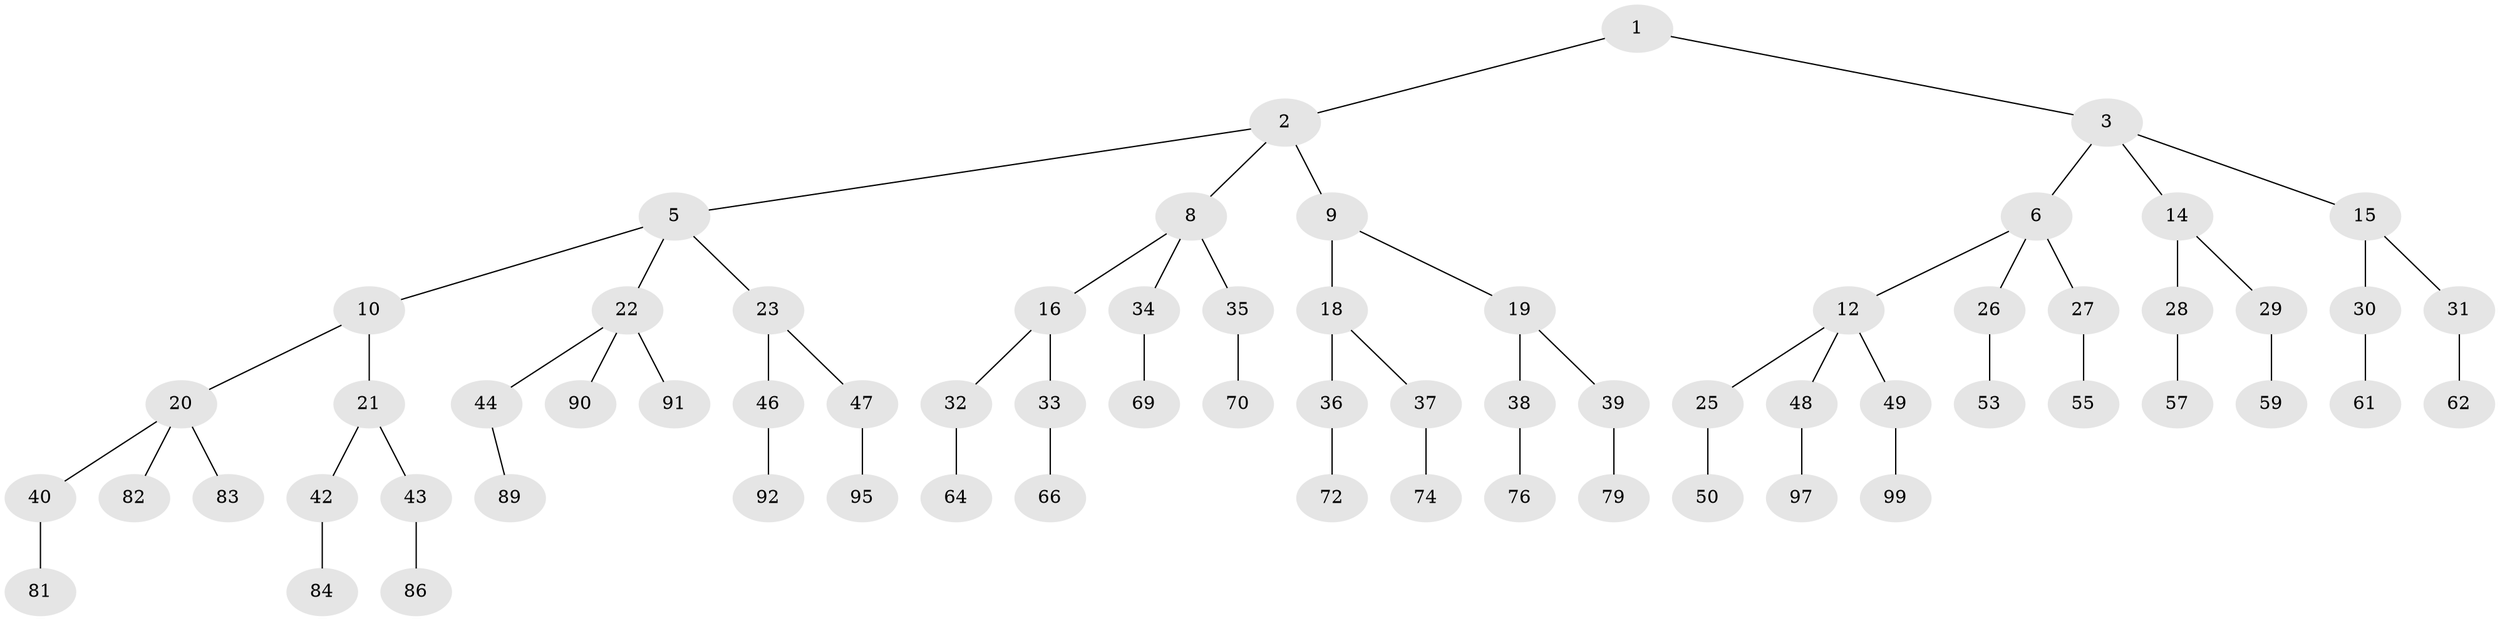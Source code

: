 // original degree distribution, {2: 0.02, 3: 0.48, 1: 0.5}
// Generated by graph-tools (version 1.1) at 2025/11/02/21/25 10:11:10]
// undirected, 68 vertices, 67 edges
graph export_dot {
graph [start="1"]
  node [color=gray90,style=filled];
  1;
  2 [latent=1,super="+4"];
  3 [latent=1,super="+7"];
  5 [latent=0.5,super="+11"];
  6 [latent=0.5,super="+13"];
  8 [latent=0.333333,super="+17"];
  9 [latent=0.333333];
  10 [latent=0.333333];
  12 [latent=0.333333,super="+24"];
  14 [latent=0.333333];
  15 [latent=0.333333];
  16 [latent=0.25];
  18 [latent=0.25];
  19 [latent=0.25];
  20 [latent=0.25,super="+41"];
  21 [latent=0.25];
  22 [latent=0.25,super="+45"];
  23 [latent=0.25];
  25 [latent=0.25,super="+51"];
  26 [latent=0.25,super="+52"];
  27 [latent=0.25,super="+54"];
  28 [latent=0.25,super="+56"];
  29 [latent=0.25,super="+58"];
  30 [latent=0.25,super="+60"];
  31 [latent=0.25,super="+63"];
  32 [latent=0.2,super="+65"];
  33 [latent=0.2,super="+67"];
  34 [latent=0.2,super="+68"];
  35 [latent=0.2,super="+71"];
  36 [latent=0.2,super="+73"];
  37 [latent=0.2,super="+75"];
  38 [latent=0.2,super="+77"];
  39 [latent=0.2,super="+78"];
  40 [latent=0.2,super="+80"];
  42 [latent=0.2,super="+85"];
  43 [latent=0.2,super="+87"];
  44 [latent=0.2,super="+88"];
  46 [latent=0.2,super="+93"];
  47 [latent=0.2,super="+94"];
  48 [latent=0.2,super="+96"];
  49 [latent=0.2,super="+98"];
  50 [latent=0.2,super="+100"];
  53 [latent=0.2];
  55 [latent=0.2];
  57 [latent=0.2];
  59 [latent=0.2];
  61 [latent=0.2];
  62 [latent=0.2];
  64 [latent=0.166667];
  66 [latent=0.166667];
  69 [latent=0.166667];
  70 [latent=0.166667];
  72 [latent=0.166667];
  74 [latent=0.166667];
  76 [latent=0.166667];
  79 [latent=0.166667];
  81 [latent=0.166667];
  82 [latent=0.166667];
  83 [latent=0.166667];
  84 [latent=0.166667];
  86 [latent=0.166667];
  89 [latent=0.166667];
  90 [latent=0.166667];
  91 [latent=0.166667];
  92 [latent=0.166667];
  95 [latent=0.166667];
  97 [latent=0.166667];
  99 [latent=0.166667];
  1 -- 2;
  1 -- 3;
  2 -- 5;
  2 -- 8;
  2 -- 9;
  3 -- 6;
  3 -- 14;
  3 -- 15;
  5 -- 10;
  5 -- 22;
  5 -- 23;
  6 -- 12;
  6 -- 26;
  6 -- 27;
  8 -- 16;
  8 -- 34;
  8 -- 35;
  9 -- 18;
  9 -- 19;
  10 -- 20;
  10 -- 21;
  12 -- 25;
  12 -- 48;
  12 -- 49;
  14 -- 28;
  14 -- 29;
  15 -- 30;
  15 -- 31;
  16 -- 32;
  16 -- 33;
  18 -- 36;
  18 -- 37;
  19 -- 38;
  19 -- 39;
  20 -- 40;
  20 -- 82;
  20 -- 83;
  21 -- 42;
  21 -- 43;
  22 -- 44;
  22 -- 90;
  22 -- 91;
  23 -- 46;
  23 -- 47;
  25 -- 50;
  26 -- 53;
  27 -- 55;
  28 -- 57;
  29 -- 59;
  30 -- 61;
  31 -- 62;
  32 -- 64;
  33 -- 66;
  34 -- 69;
  35 -- 70;
  36 -- 72;
  37 -- 74;
  38 -- 76;
  39 -- 79;
  40 -- 81;
  42 -- 84;
  43 -- 86;
  44 -- 89;
  46 -- 92;
  47 -- 95;
  48 -- 97;
  49 -- 99;
}
